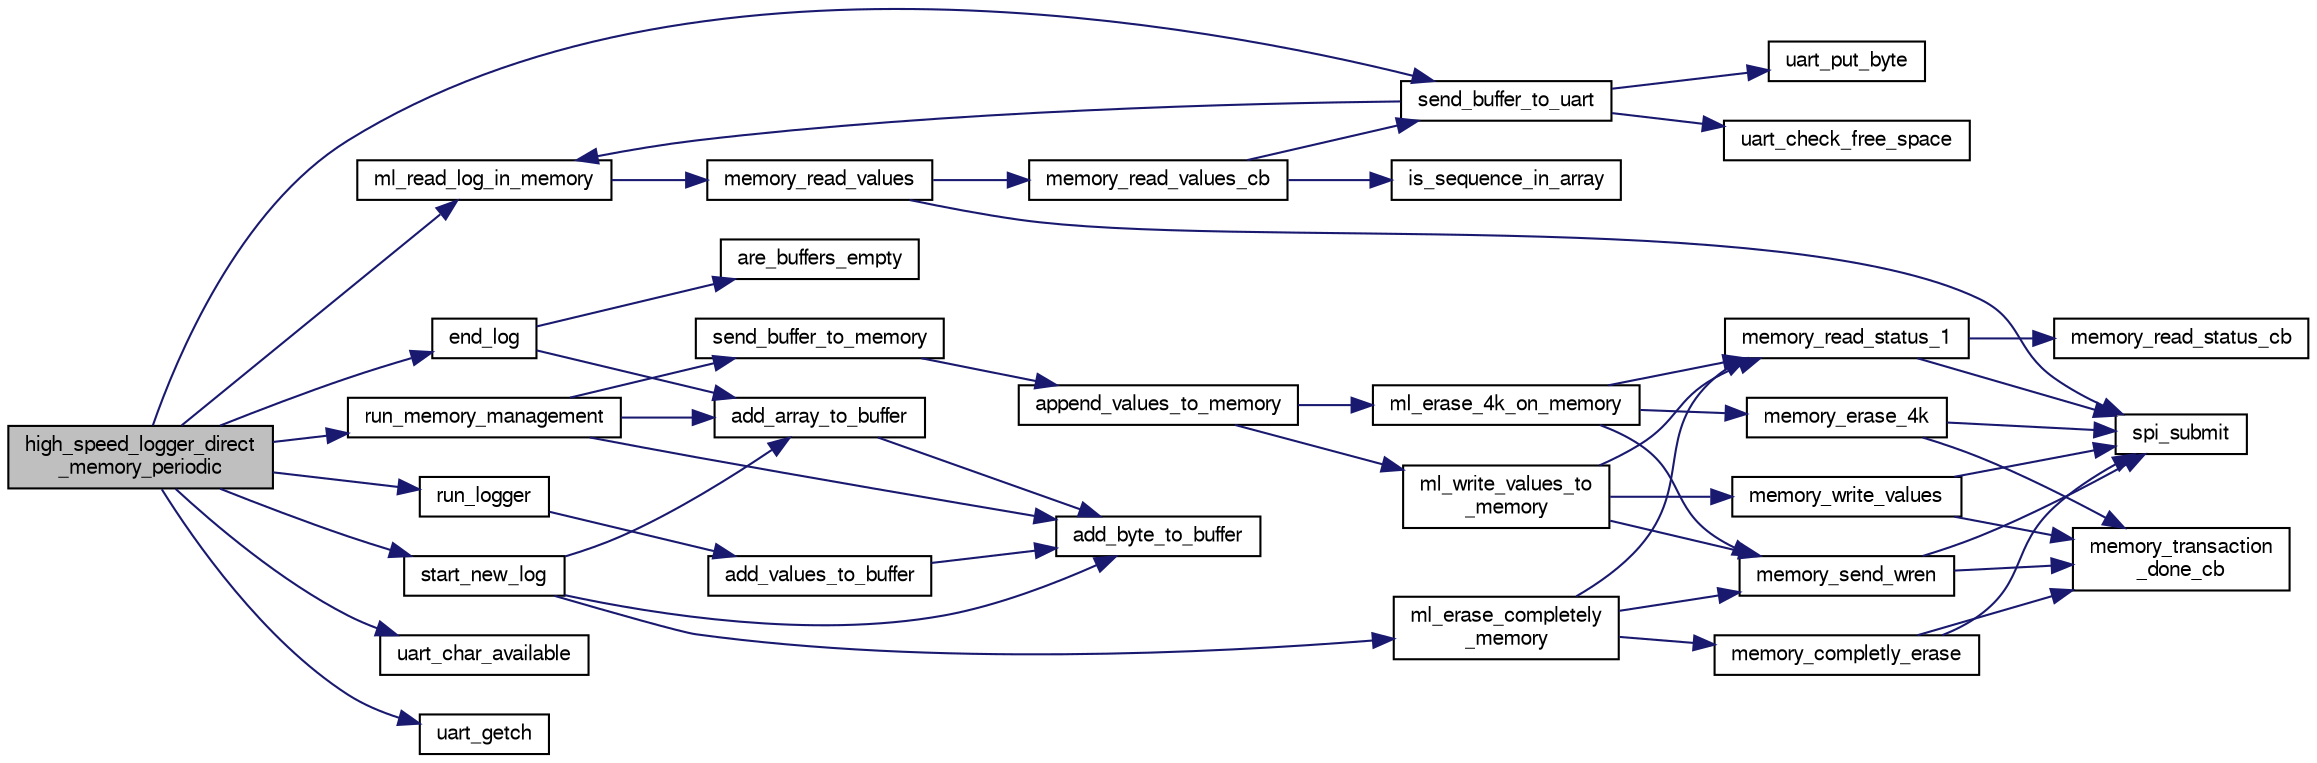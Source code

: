 digraph "high_speed_logger_direct_memory_periodic"
{
  edge [fontname="FreeSans",fontsize="10",labelfontname="FreeSans",labelfontsize="10"];
  node [fontname="FreeSans",fontsize="10",shape=record];
  rankdir="LR";
  Node1 [label="high_speed_logger_direct\l_memory_periodic",height=0.2,width=0.4,color="black", fillcolor="grey75", style="filled", fontcolor="black"];
  Node1 -> Node2 [color="midnightblue",fontsize="10",style="solid",fontname="FreeSans"];
  Node2 [label="end_log",height=0.2,width=0.4,color="black", fillcolor="white", style="filled",URL="$high__speed__logger__direct__memory_8c.html#a157243381c2a2354913aa53afcdcde02",tooltip="Function ending the current log. "];
  Node2 -> Node3 [color="midnightblue",fontsize="10",style="solid",fontname="FreeSans"];
  Node3 [label="add_array_to_buffer",height=0.2,width=0.4,color="black", fillcolor="white", style="filled",URL="$high__speed__logger__direct__memory_8c.html#a1e06decc6f0910512368a830d768ff26",tooltip="Function adding an array to the local buffer. "];
  Node3 -> Node4 [color="midnightblue",fontsize="10",style="solid",fontname="FreeSans"];
  Node4 [label="add_byte_to_buffer",height=0.2,width=0.4,color="black", fillcolor="white", style="filled",URL="$high__speed__logger__direct__memory_8c.html#aefaf4b09a745736700f62d961c79c5ec",tooltip="Function adding a Byte to the local buffer. "];
  Node2 -> Node5 [color="midnightblue",fontsize="10",style="solid",fontname="FreeSans"];
  Node5 [label="are_buffers_empty",height=0.2,width=0.4,color="black", fillcolor="white", style="filled",URL="$high__speed__logger__direct__memory_8c.html#a263a3ca74d86aa43af1e8f509dee5210",tooltip="Function returning true if the two local buffers are empty. "];
  Node1 -> Node6 [color="midnightblue",fontsize="10",style="solid",fontname="FreeSans"];
  Node6 [label="ml_read_log_in_memory",height=0.2,width=0.4,color="black", fillcolor="white", style="filled",URL="$high__speed__logger__direct__memory_8c.html#a07a82e5e15d83faae43c17f52a999754",tooltip="Function continuing the reading of the current log in memory. "];
  Node6 -> Node7 [color="midnightblue",fontsize="10",style="solid",fontname="FreeSans"];
  Node7 [label="memory_read_values",height=0.2,width=0.4,color="black", fillcolor="white", style="filled",URL="$high__speed__logger__direct__memory_8c.html#a1fb39680405c75bd37906ab8291785a3",tooltip="Function sending a request to read some values in memory. "];
  Node7 -> Node8 [color="midnightblue",fontsize="10",style="solid",fontname="FreeSans"];
  Node8 [label="memory_read_values_cb",height=0.2,width=0.4,color="black", fillcolor="white", style="filled",URL="$high__speed__logger__direct__memory_8c.html#a03c89d538e0d2f5fd4ffd2dcc2dbcdf4",tooltip="Callback function decrypting the read values from the memory. "];
  Node8 -> Node9 [color="midnightblue",fontsize="10",style="solid",fontname="FreeSans"];
  Node9 [label="is_sequence_in_array",height=0.2,width=0.4,color="black", fillcolor="white", style="filled",URL="$high__speed__logger__direct__memory_8c.html#ac6e29eff80626c1009b7f6634e468cd6",tooltip="Function testing if a sequence is in a buffer of values. "];
  Node8 -> Node10 [color="midnightblue",fontsize="10",style="solid",fontname="FreeSans"];
  Node10 [label="send_buffer_to_uart",height=0.2,width=0.4,color="black", fillcolor="white", style="filled",URL="$high__speed__logger__direct__memory_8c.html#a9bddde970a97af490613f8c8c3afbd02",tooltip="Function sending the read values from the memory to te UART. "];
  Node10 -> Node11 [color="midnightblue",fontsize="10",style="solid",fontname="FreeSans"];
  Node11 [label="uart_check_free_space",height=0.2,width=0.4,color="black", fillcolor="white", style="filled",URL="$chibios_2mcu__periph_2uart__arch_8c.html#a84e0ba332e04b6e93ac83a1f9874dc40"];
  Node10 -> Node6 [color="midnightblue",fontsize="10",style="solid",fontname="FreeSans"];
  Node10 -> Node12 [color="midnightblue",fontsize="10",style="solid",fontname="FreeSans"];
  Node12 [label="uart_put_byte",height=0.2,width=0.4,color="black", fillcolor="white", style="filled",URL="$chibios_2mcu__periph_2uart__arch_8c.html#a47d332312effc31e88e688471daf02a5",tooltip="Uart transmit implementation. "];
  Node7 -> Node13 [color="midnightblue",fontsize="10",style="solid",fontname="FreeSans"];
  Node13 [label="spi_submit",height=0.2,width=0.4,color="black", fillcolor="white", style="filled",URL="$group__spi.html#ga5d383931766cb373ebad0b8bc26d439d",tooltip="Submit SPI transaction. "];
  Node1 -> Node14 [color="midnightblue",fontsize="10",style="solid",fontname="FreeSans"];
  Node14 [label="run_logger",height=0.2,width=0.4,color="black", fillcolor="white", style="filled",URL="$high__speed__logger__direct__memory_8c.html#aee2922318f7c228fa538200e527971db",tooltip="Funcion called to add the values to log to the buffer with a frequency divider in order to not overfl..."];
  Node14 -> Node15 [color="midnightblue",fontsize="10",style="solid",fontname="FreeSans"];
  Node15 [label="add_values_to_buffer",height=0.2,width=0.4,color="black", fillcolor="white", style="filled",URL="$high__speed__logger__direct__memory_8c.html#a6ecd717f7552174fb831d7a4ac8bbfcb",tooltip="Function adding the configured messages to the buffers of the values to be written in memory..."];
  Node15 -> Node4 [color="midnightblue",fontsize="10",style="solid",fontname="FreeSans"];
  Node1 -> Node16 [color="midnightblue",fontsize="10",style="solid",fontname="FreeSans"];
  Node16 [label="run_memory_management",height=0.2,width=0.4,color="black", fillcolor="white", style="filled",URL="$high__speed__logger__direct__memory_8c.html#a08b60bc2790ff19cbabae3f390132ad7",tooltip="Function sending the buffer to the memory when possible. "];
  Node16 -> Node17 [color="midnightblue",fontsize="10",style="solid",fontname="FreeSans"];
  Node17 [label="send_buffer_to_memory",height=0.2,width=0.4,color="black", fillcolor="white", style="filled",URL="$high__speed__logger__direct__memory_8c.html#aacc3264ce2d5a73667a5118af0c3b7b5",tooltip="Function sending a buffer ot the memory. "];
  Node17 -> Node18 [color="midnightblue",fontsize="10",style="solid",fontname="FreeSans"];
  Node18 [label="append_values_to_memory",height=0.2,width=0.4,color="black", fillcolor="white", style="filled",URL="$high__speed__logger__direct__memory_8c.html#afd0f786af2e70f2a97493b2b674a4124",tooltip="Function adding a buffer of values to the memory. "];
  Node18 -> Node19 [color="midnightblue",fontsize="10",style="solid",fontname="FreeSans"];
  Node19 [label="ml_erase_4k_on_memory",height=0.2,width=0.4,color="black", fillcolor="white", style="filled",URL="$high__speed__logger__direct__memory_8c.html#a9c9c2ddcfab751a75ed6d26156db2836",tooltip="Function erasing 4KB of the memory. "];
  Node19 -> Node20 [color="midnightblue",fontsize="10",style="solid",fontname="FreeSans"];
  Node20 [label="memory_send_wren",height=0.2,width=0.4,color="black", fillcolor="white", style="filled",URL="$high__speed__logger__direct__memory_8c.html#a94bf902b935af9c00b2d9ed517c5c42f",tooltip="Function sending a request to set the writte enable flag in the memory. "];
  Node20 -> Node21 [color="midnightblue",fontsize="10",style="solid",fontname="FreeSans"];
  Node21 [label="memory_transaction\l_done_cb",height=0.2,width=0.4,color="black", fillcolor="white", style="filled",URL="$high__speed__logger__direct__memory_8c.html#a84afd2348780c5f53d632f91ce2e5524",tooltip="generic allback function for SPI transactions "];
  Node20 -> Node13 [color="midnightblue",fontsize="10",style="solid",fontname="FreeSans"];
  Node19 -> Node22 [color="midnightblue",fontsize="10",style="solid",fontname="FreeSans"];
  Node22 [label="memory_erase_4k",height=0.2,width=0.4,color="black", fillcolor="white", style="filled",URL="$high__speed__logger__direct__memory_8c.html#a175bc42f8b6d0b756aff94db6d7208cf",tooltip="Function sending a request to erase 4KB of the memory. "];
  Node22 -> Node21 [color="midnightblue",fontsize="10",style="solid",fontname="FreeSans"];
  Node22 -> Node13 [color="midnightblue",fontsize="10",style="solid",fontname="FreeSans"];
  Node19 -> Node23 [color="midnightblue",fontsize="10",style="solid",fontname="FreeSans"];
  Node23 [label="memory_read_status_1",height=0.2,width=0.4,color="black", fillcolor="white", style="filled",URL="$high__speed__logger__direct__memory_8c.html#a53a3a375b8059891239dd28d01945d44",tooltip="Function sending a request to fetch the status Byte of the memory. "];
  Node23 -> Node24 [color="midnightblue",fontsize="10",style="solid",fontname="FreeSans"];
  Node24 [label="memory_read_status_cb",height=0.2,width=0.4,color="black", fillcolor="white", style="filled",URL="$high__speed__logger__direct__memory_8c.html#a0a415ac86c3fc2209521f1f9779e5f61",tooltip="Callback function decrypting the status Byte of the memory. "];
  Node23 -> Node13 [color="midnightblue",fontsize="10",style="solid",fontname="FreeSans"];
  Node18 -> Node25 [color="midnightblue",fontsize="10",style="solid",fontname="FreeSans"];
  Node25 [label="ml_write_values_to\l_memory",height=0.2,width=0.4,color="black", fillcolor="white", style="filled",URL="$high__speed__logger__direct__memory_8c.html#a7db48790edc16e5799db302a57462b48",tooltip="Function writting a buffer of values to the memory. "];
  Node25 -> Node20 [color="midnightblue",fontsize="10",style="solid",fontname="FreeSans"];
  Node25 -> Node26 [color="midnightblue",fontsize="10",style="solid",fontname="FreeSans"];
  Node26 [label="memory_write_values",height=0.2,width=0.4,color="black", fillcolor="white", style="filled",URL="$high__speed__logger__direct__memory_8c.html#a0293c5b5614338d2045193c5e38fc9e6",tooltip="Function sending a request to write a buffer of values to the memory. "];
  Node26 -> Node21 [color="midnightblue",fontsize="10",style="solid",fontname="FreeSans"];
  Node26 -> Node13 [color="midnightblue",fontsize="10",style="solid",fontname="FreeSans"];
  Node25 -> Node23 [color="midnightblue",fontsize="10",style="solid",fontname="FreeSans"];
  Node16 -> Node3 [color="midnightblue",fontsize="10",style="solid",fontname="FreeSans"];
  Node16 -> Node4 [color="midnightblue",fontsize="10",style="solid",fontname="FreeSans"];
  Node1 -> Node10 [color="midnightblue",fontsize="10",style="solid",fontname="FreeSans"];
  Node1 -> Node27 [color="midnightblue",fontsize="10",style="solid",fontname="FreeSans"];
  Node27 [label="start_new_log",height=0.2,width=0.4,color="black", fillcolor="white", style="filled",URL="$high__speed__logger__direct__memory_8c.html#a04adb430229e9cb602498ef5f26e3d3e",tooltip="Function starting a new log. "];
  Node27 -> Node28 [color="midnightblue",fontsize="10",style="solid",fontname="FreeSans"];
  Node28 [label="ml_erase_completely\l_memory",height=0.2,width=0.4,color="black", fillcolor="white", style="filled",URL="$high__speed__logger__direct__memory_8c.html#a6bc6a35c58f24903133a97a18a5b01bd",tooltip="Function erasing the entire memory. "];
  Node28 -> Node20 [color="midnightblue",fontsize="10",style="solid",fontname="FreeSans"];
  Node28 -> Node29 [color="midnightblue",fontsize="10",style="solid",fontname="FreeSans"];
  Node29 [label="memory_completly_erase",height=0.2,width=0.4,color="black", fillcolor="white", style="filled",URL="$high__speed__logger__direct__memory_8c.html#a5e514c564c6a39539f93bd87b4776fd7",tooltip="Function sending a request to erase the entire memory. "];
  Node29 -> Node21 [color="midnightblue",fontsize="10",style="solid",fontname="FreeSans"];
  Node29 -> Node13 [color="midnightblue",fontsize="10",style="solid",fontname="FreeSans"];
  Node28 -> Node23 [color="midnightblue",fontsize="10",style="solid",fontname="FreeSans"];
  Node27 -> Node3 [color="midnightblue",fontsize="10",style="solid",fontname="FreeSans"];
  Node27 -> Node4 [color="midnightblue",fontsize="10",style="solid",fontname="FreeSans"];
  Node1 -> Node30 [color="midnightblue",fontsize="10",style="solid",fontname="FreeSans"];
  Node30 [label="uart_char_available",height=0.2,width=0.4,color="black", fillcolor="white", style="filled",URL="$linux_2mcu__periph_2uart__arch_8c.html#a663f41657d0ad8e115fc7709b071d749",tooltip="Check UART for available chars in receive buffer. "];
  Node1 -> Node31 [color="midnightblue",fontsize="10",style="solid",fontname="FreeSans"];
  Node31 [label="uart_getch",height=0.2,width=0.4,color="black", fillcolor="white", style="filled",URL="$chibios_2mcu__periph_2uart__arch_8c.html#adb9a60ec94a31a08e6454ccf64f24039"];
}

